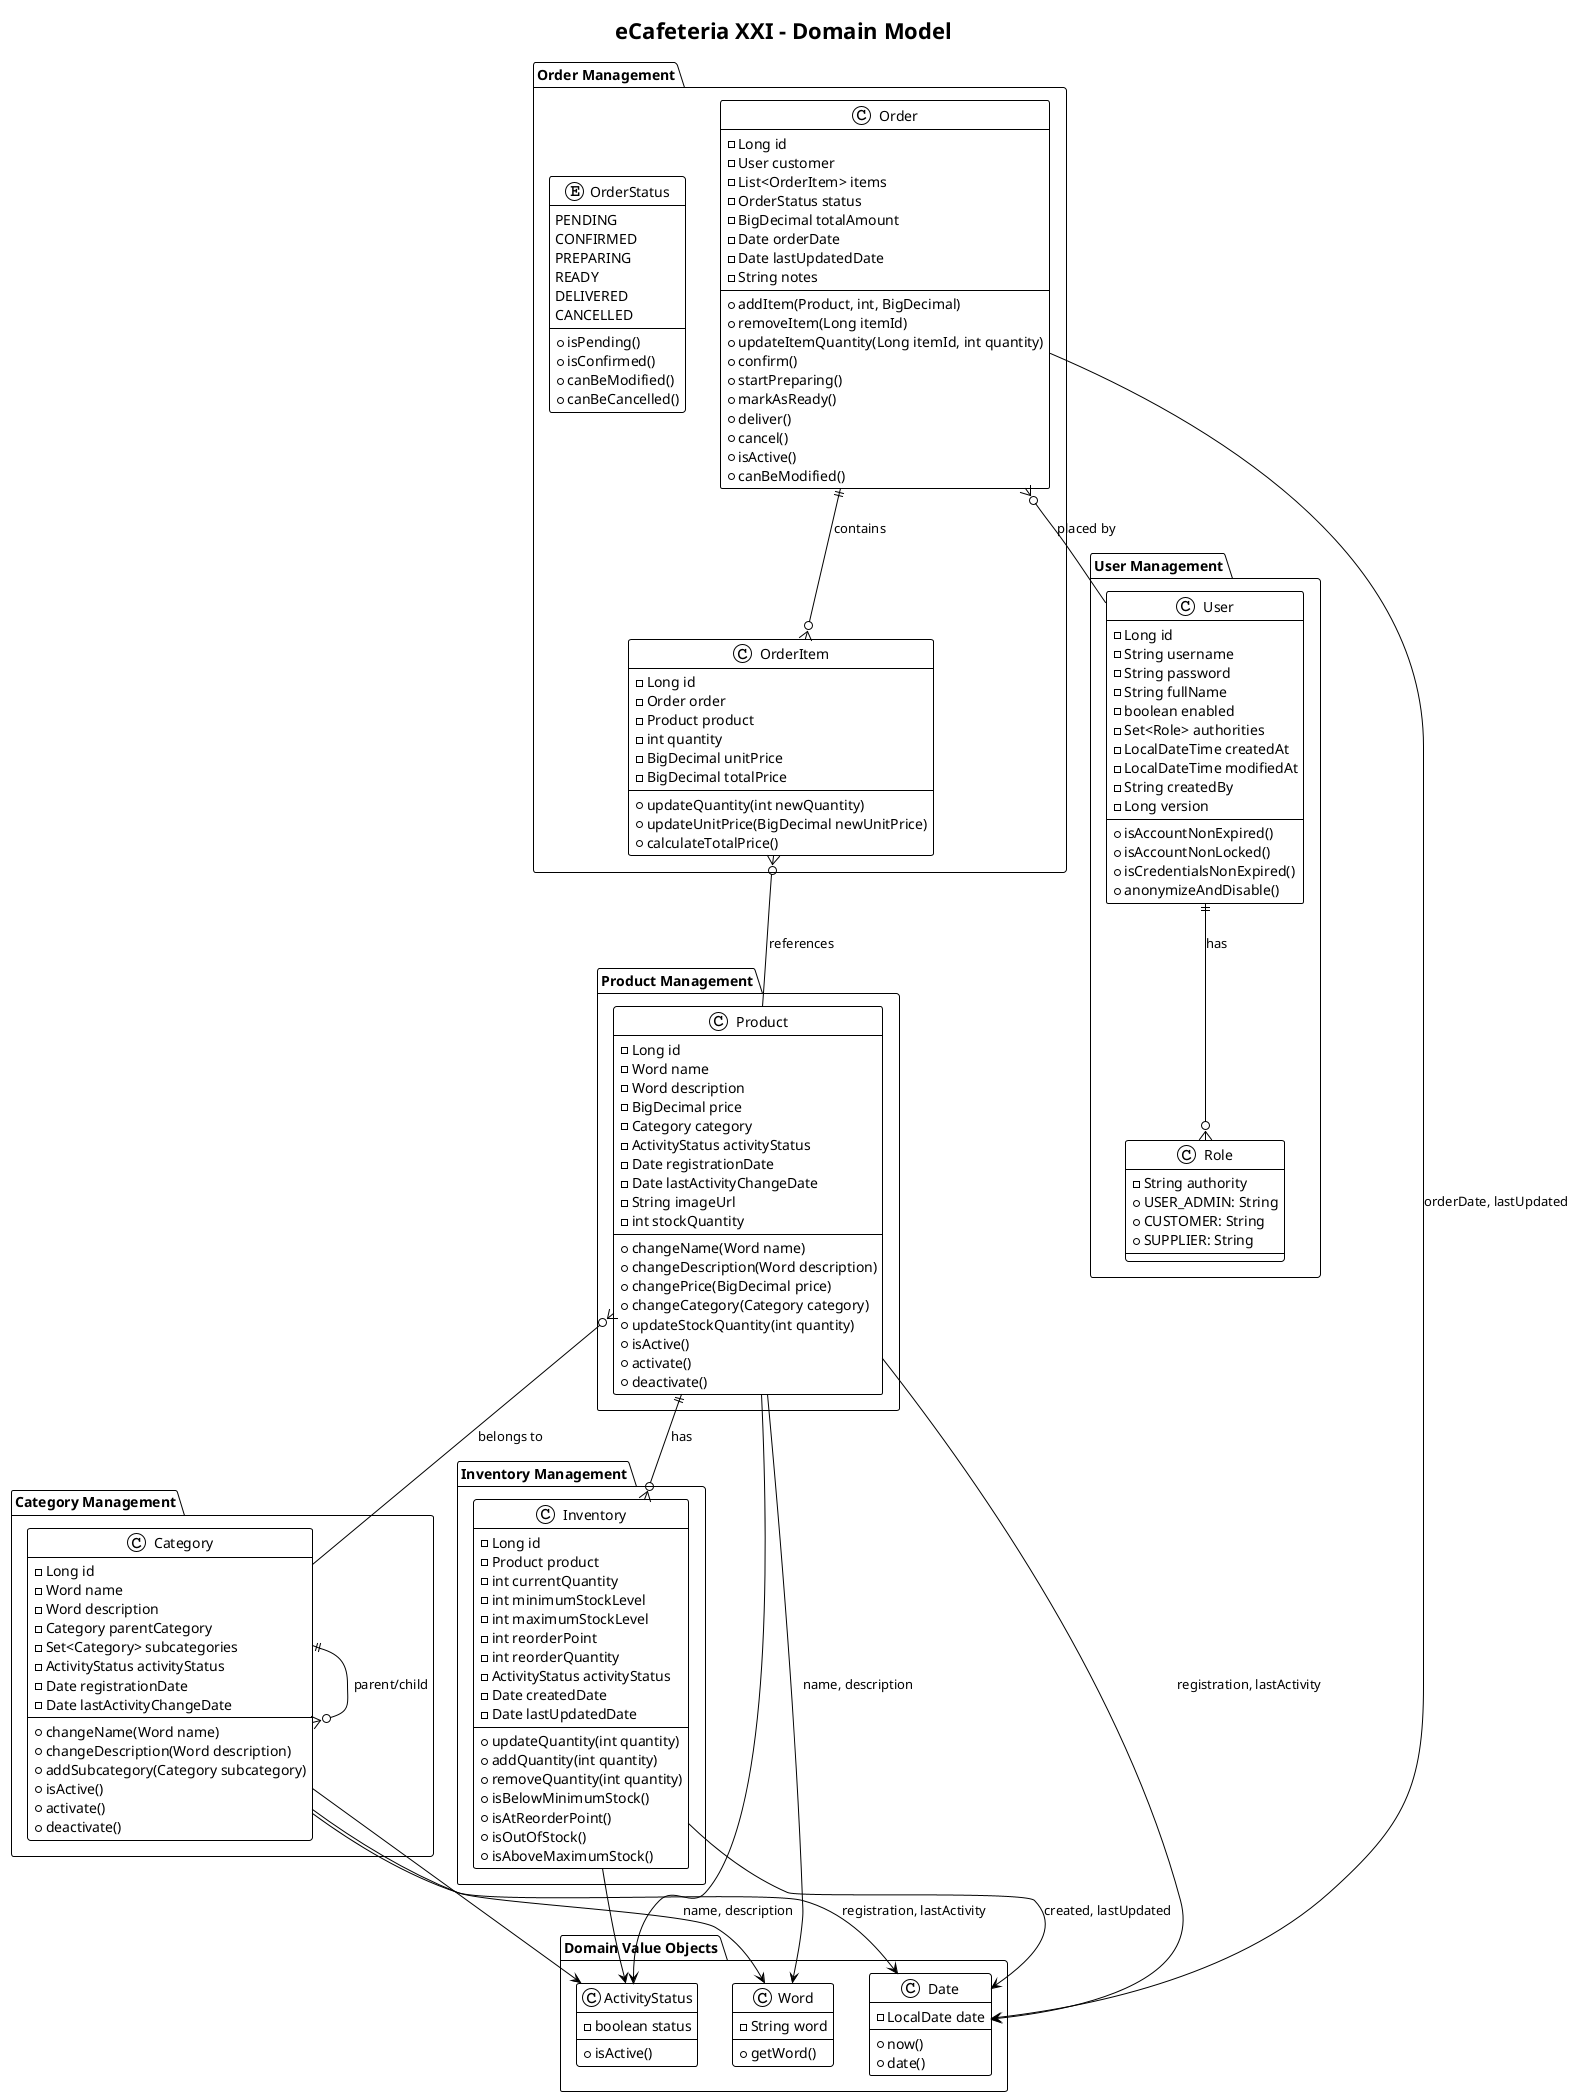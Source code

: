 @startuml Domain_Model
!theme plain
title eCafeteria XXI - Domain Model

package "Category Management" {
    class Category {
        -Long id
        -Word name
        -Word description
        -Category parentCategory
        -Set<Category> subcategories
        -ActivityStatus activityStatus
        -Date registrationDate
        -Date lastActivityChangeDate
        +changeName(Word name)
        +changeDescription(Word description)
        +addSubcategory(Category subcategory)
        +isActive()
        +activate()
        +deactivate()
    }
}

package "Product Management" {
    class Product {
        -Long id
        -Word name
        -Word description
        -BigDecimal price
        -Category category
        -ActivityStatus activityStatus
        -Date registrationDate
        -Date lastActivityChangeDate
        -String imageUrl
        -int stockQuantity
        +changeName(Word name)
        +changeDescription(Word description)
        +changePrice(BigDecimal price)
        +changeCategory(Category category)
        +updateStockQuantity(int quantity)
        +isActive()
        +activate()
        +deactivate()
    }
}

package "User Management" {
    class User {
        -Long id
        -String username
        -String password
        -String fullName
        -boolean enabled
        -Set<Role> authorities
        -LocalDateTime createdAt
        -LocalDateTime modifiedAt
        -String createdBy
        -Long version
        +isAccountNonExpired()
        +isAccountNonLocked()
        +isCredentialsNonExpired()
        +anonymizeAndDisable()
    }

    class Role {
        -String authority
        +USER_ADMIN: String
        +CUSTOMER: String
        +SUPPLIER: String
    }
}

package "Order Management" {
    class Order {
        -Long id
        -User customer
        -List<OrderItem> items
        -OrderStatus status
        -BigDecimal totalAmount
        -Date orderDate
        -Date lastUpdatedDate
        -String notes
        +addItem(Product, int, BigDecimal)
        +removeItem(Long itemId)
        +updateItemQuantity(Long itemId, int quantity)
        +confirm()
        +startPreparing()
        +markAsReady()
        +deliver()
        +cancel()
        +isActive()
        +canBeModified()
    }

    class OrderItem {
        -Long id
        -Order order
        -Product product
        -int quantity
        -BigDecimal unitPrice
        -BigDecimal totalPrice
        +updateQuantity(int newQuantity)
        +updateUnitPrice(BigDecimal newUnitPrice)
        +calculateTotalPrice()
    }

    enum OrderStatus {
        PENDING
        CONFIRMED
        PREPARING
        READY
        DELIVERED
        CANCELLED
        +isPending()
        +isConfirmed()
        +canBeModified()
        +canBeCancelled()
    }
}

package "Inventory Management" {
    class Inventory {
        -Long id
        -Product product
        -int currentQuantity
        -int minimumStockLevel
        -int maximumStockLevel
        -int reorderPoint
        -int reorderQuantity
        -ActivityStatus activityStatus
        -Date createdDate
        -Date lastUpdatedDate
        +updateQuantity(int quantity)
        +addQuantity(int quantity)
        +removeQuantity(int quantity)
        +isBelowMinimumStock()
        +isAtReorderPoint()
        +isOutOfStock()
        +isAboveMaximumStock()
    }
}

package "Domain Value Objects" {
    class Word {
        -String word
        +getWord()
    }

    class Date {
        -LocalDate date
        +now()
        +date()
    }

    class ActivityStatus {
        -boolean status
        +isActive()
    }
}

' Relationships
Product }o-- Category : belongs to
Product ||--o{ Inventory : has
Order }o-- User : placed by
Order ||--o{ OrderItem : contains
OrderItem }o-- Product : references
User ||--o{ Role : has
Category ||--o{ Category : parent/child

Product --> Word : name, description
Category --> Word : name, description
Product --> ActivityStatus
Category --> ActivityStatus
Inventory --> ActivityStatus
Product --> Date : registration, lastActivity
Category --> Date : registration, lastActivity
Order --> Date : orderDate, lastUpdated
Inventory --> Date : created, lastUpdated

@enduml
